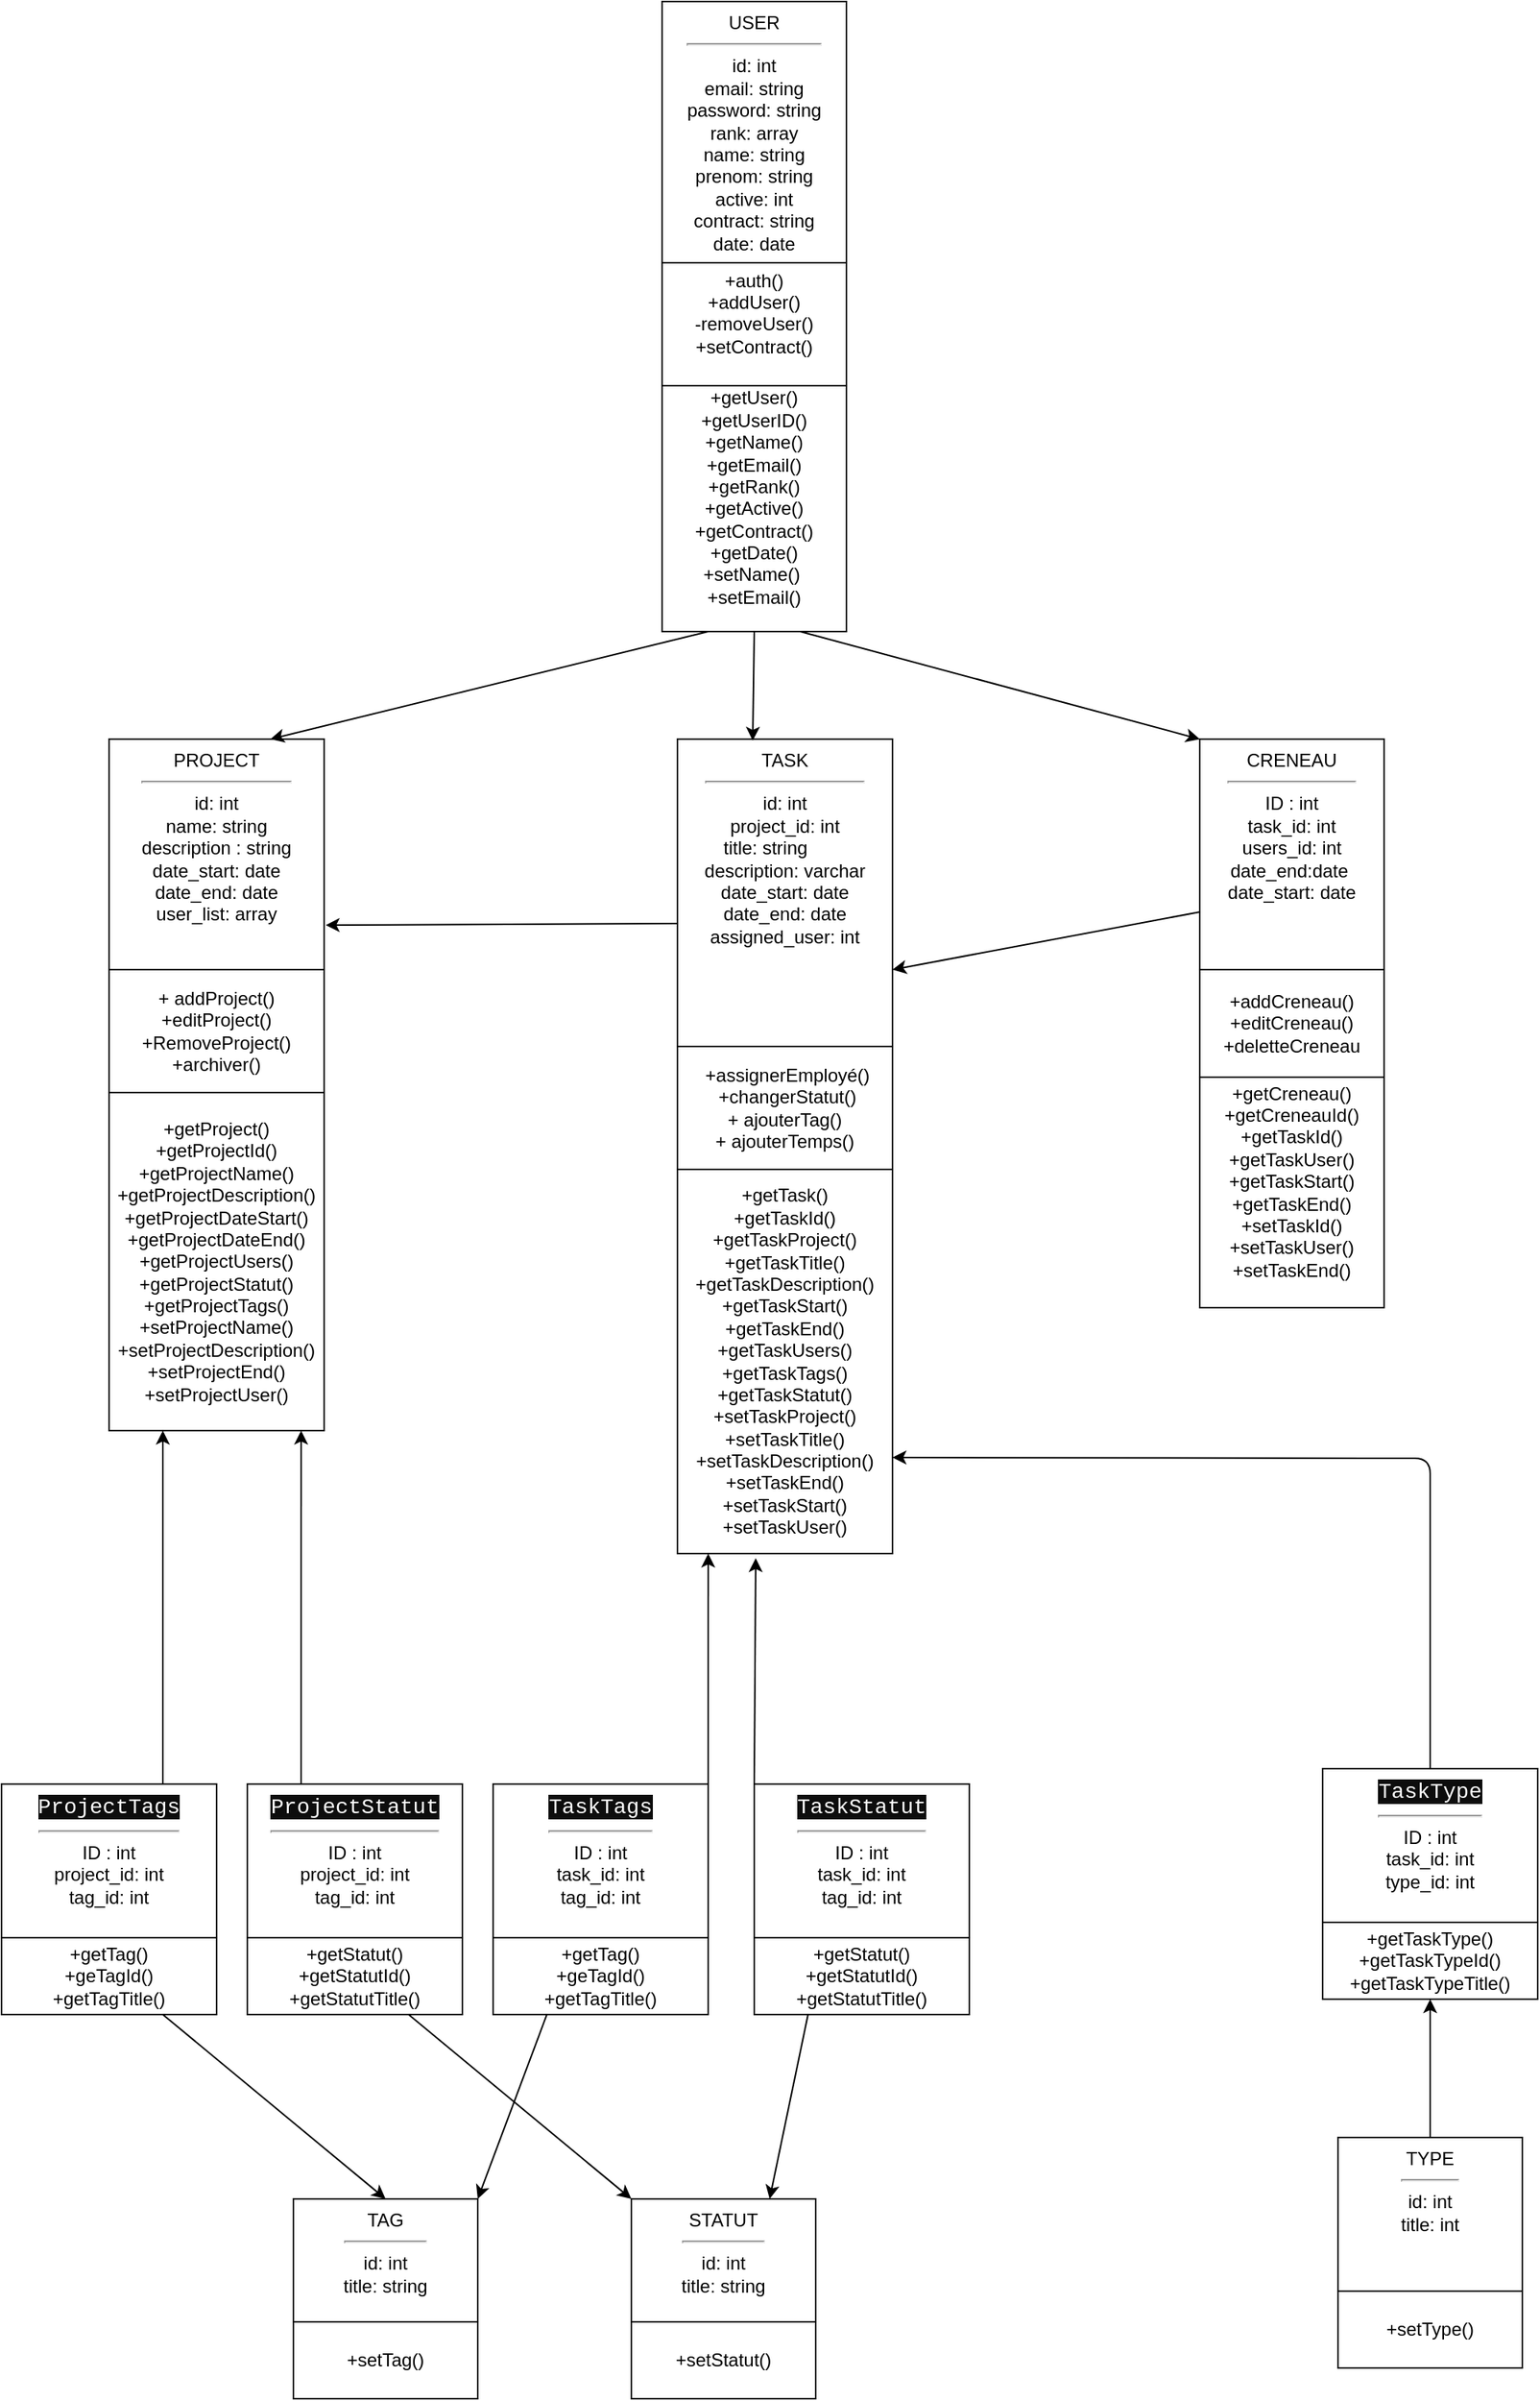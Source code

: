 <mxfile>
    <diagram id="8ZDKUlsk_YLwseFVu2Fd" name="Page-1">
        <mxGraphModel dx="1706" dy="2224" grid="1" gridSize="10" guides="1" tooltips="1" connect="1" arrows="1" fold="1" page="1" pageScale="1" pageWidth="850" pageHeight="1100" math="0" shadow="0">
            <root>
                <mxCell id="0"/>
                <mxCell id="1" parent="0"/>
                <mxCell id="4" value="USER&lt;hr&gt;id: int&lt;br&gt;email: string&lt;br&gt;password: string&lt;br&gt;rank: array&lt;br&gt;name: string&lt;br&gt;prenom: string&lt;br&gt;active: int&lt;br&gt;contract: string&lt;br&gt;date: date" style="rounded=0;whiteSpace=wrap;html=1;verticalAlign=top;" parent="1" vertex="1">
                    <mxGeometry x="480" y="-480" width="120" height="170" as="geometry"/>
                </mxCell>
                <mxCell id="5" value="PROJECT&lt;hr&gt;id: int&lt;br&gt;name: string&lt;br&gt;description : string&lt;br&gt;date_start: date&lt;br&gt;date_end: date&lt;br&gt;user_list: array&lt;br&gt;" style="rounded=0;whiteSpace=wrap;html=1;verticalAlign=top;" parent="1" vertex="1">
                    <mxGeometry x="120" width="140" height="150" as="geometry"/>
                </mxCell>
                <mxCell id="80" style="edgeStyle=none;html=1;exitX=0;exitY=0.6;exitDx=0;exitDy=0;exitPerimeter=0;entryX=1.007;entryY=0.807;entryDx=0;entryDy=0;entryPerimeter=0;" edge="1" parent="1" source="6" target="5">
                    <mxGeometry relative="1" as="geometry">
                        <mxPoint x="480" y="120" as="sourcePoint"/>
                        <mxPoint x="270" y="120" as="targetPoint"/>
                    </mxGeometry>
                </mxCell>
                <mxCell id="6" value="TASK&lt;br&gt;&lt;hr&gt;id: int&lt;br&gt;project_id: int&lt;br&gt;title: string&lt;span style=&quot;white-space: pre;&quot;&gt;&#9;&lt;/span&gt;&lt;br&gt;description: varchar&lt;br&gt;date_start: date&lt;br&gt;date_end: date&lt;br&gt;assigned_user: int&lt;br&gt;&lt;font style=&quot;&quot;&gt;&lt;br&gt;&lt;br&gt;&lt;br&gt;&lt;/font&gt;" style="rounded=0;whiteSpace=wrap;html=1;verticalAlign=top;" parent="1" vertex="1">
                    <mxGeometry x="490" width="140" height="200" as="geometry"/>
                </mxCell>
                <mxCell id="79" style="edgeStyle=none;html=1;exitX=0;exitY=0.75;exitDx=0;exitDy=0;entryX=1;entryY=0.75;entryDx=0;entryDy=0;" edge="1" parent="1" source="7" target="6">
                    <mxGeometry relative="1" as="geometry"/>
                </mxCell>
                <mxCell id="7" value="CRENEAU&lt;hr&gt;ID : int&lt;br&gt;task_id: int&lt;br&gt;users_id: int&lt;br&gt;&lt;font style=&quot;&quot;&gt;date_end:date&amp;nbsp;&lt;br&gt;date_start: date&lt;br&gt;&lt;/font&gt;" style="rounded=0;whiteSpace=wrap;html=1;verticalAlign=top;" parent="1" vertex="1">
                    <mxGeometry x="830" width="120" height="150" as="geometry"/>
                </mxCell>
                <mxCell id="9" value="STATUT&lt;hr&gt;id: int&lt;br&gt;title: string" style="rounded=0;whiteSpace=wrap;html=1;verticalAlign=top;" parent="1" vertex="1">
                    <mxGeometry x="460" y="950" width="120" height="80" as="geometry"/>
                </mxCell>
                <mxCell id="11" value="TAG&lt;hr&gt;id: int&lt;br&gt;title: string" style="rounded=0;whiteSpace=wrap;html=1;verticalAlign=top;" parent="1" vertex="1">
                    <mxGeometry x="240" y="950" width="120" height="80" as="geometry"/>
                </mxCell>
                <mxCell id="13" value="+ addProject()&lt;br&gt;+editProject()&lt;br&gt;+RemoveProject()&lt;br&gt;+archiver()" style="rounded=0;whiteSpace=wrap;html=1;" parent="1" vertex="1">
                    <mxGeometry x="120" y="150" width="140" height="80" as="geometry"/>
                </mxCell>
                <mxCell id="17" value="+auth()&lt;br&gt;+addUser()&lt;br&gt;-removeUser()&lt;br&gt;+setContract()&lt;br&gt;&lt;div style=&quot;text-align: left;&quot;&gt;&lt;br&gt;&lt;/div&gt;" style="rounded=0;whiteSpace=wrap;html=1;" parent="1" vertex="1">
                    <mxGeometry x="480" y="-310" width="120" height="80" as="geometry"/>
                </mxCell>
                <mxCell id="18" value="&amp;nbsp;+assignerEmployé()&lt;br&gt;&amp;nbsp;+changerStatut()&lt;br&gt;+ ajouterTag()&lt;br&gt;+ ajouterTemps()" style="rounded=0;whiteSpace=wrap;html=1;" parent="1" vertex="1">
                    <mxGeometry x="490" y="200" width="140" height="80" as="geometry"/>
                </mxCell>
                <mxCell id="19" value="+addCreneau()&lt;br&gt;+editCreneau()&lt;br&gt;+deletteCreneau&lt;span style=&quot;color: rgba(0, 0, 0, 0); font-family: monospace; font-size: 0px; text-align: start;&quot;&gt;%3CmxGraphModel%3E%3Croot%3E%3CmxCell%20id%3D%220%22%2F%3E%3CmxCell%20id%3D%221%22%20parent%3D%220%22%2F%3E%3CmxCell%20id%3D%222%22%20value%3D%22%26amp%3Bnbsp%3B%2BassignerEmploy%C3%A9()%26lt%3Bbr%26gt%3B%26amp%3Bnbsp%3B%2BchangerStatut()%26lt%3Bbr%26gt%3B%2B%20ajouterTag()%26lt%3Bbr%26gt%3B%2B%20ajouterTemps()%22%20style%3D%22rounded%3D0%3BwhiteSpace%3Dwrap%3Bhtml%3D1%3B%22%20vertex%3D%221%22%20parent%3D%221%22%3E%3CmxGeometry%20x%3D%22520%22%20y%3D%22230%22%20width%3D%22140%22%20height%3D%2280%22%20as%3D%22geometry%22%2F%3E%3C%2FmxCell%3E%3C%2Froot%3E%3C%2FmxGraphModel%3E&lt;/span&gt;" style="rounded=0;whiteSpace=wrap;html=1;" parent="1" vertex="1">
                    <mxGeometry x="830" y="150" width="120" height="70" as="geometry"/>
                </mxCell>
                <mxCell id="20" value="+setStatut()" style="rounded=0;whiteSpace=wrap;html=1;" parent="1" vertex="1">
                    <mxGeometry x="460" y="1030" width="120" height="50" as="geometry"/>
                </mxCell>
                <mxCell id="21" value="+setTag()" style="rounded=0;whiteSpace=wrap;html=1;" parent="1" vertex="1">
                    <mxGeometry x="240" y="1030" width="120" height="50" as="geometry"/>
                </mxCell>
                <mxCell id="82" style="edgeStyle=none;html=1;exitX=0.75;exitY=0;exitDx=0;exitDy=0;entryX=0.25;entryY=1;entryDx=0;entryDy=0;" edge="1" parent="1" source="40" target="46">
                    <mxGeometry relative="1" as="geometry"/>
                </mxCell>
                <mxCell id="40" value="&lt;span style=&quot;color: rgb(255, 255, 255); font-family: ui-monospace, SFMono-Regular, &amp;quot;SF Mono&amp;quot;, Menlo, Consolas, &amp;quot;Liberation Mono&amp;quot;, monospace; font-size: 14px; text-align: left; background-color: rgb(13, 13, 13);&quot;&gt;ProjectTags&lt;/span&gt;&lt;hr&gt;ID : int&lt;br&gt;project_id: int&lt;br&gt;tag_id: int" style="rounded=0;whiteSpace=wrap;html=1;verticalAlign=top;" parent="1" vertex="1">
                    <mxGeometry x="50" y="680" width="140" height="100" as="geometry"/>
                </mxCell>
                <mxCell id="59" style="edgeStyle=none;html=1;exitX=0.25;exitY=1;exitDx=0;exitDy=0;entryX=0.75;entryY=0;entryDx=0;entryDy=0;" edge="1" parent="1" source="44" target="5">
                    <mxGeometry relative="1" as="geometry"/>
                </mxCell>
                <mxCell id="60" style="edgeStyle=none;html=1;exitX=0.5;exitY=1;exitDx=0;exitDy=0;entryX=0.35;entryY=0.005;entryDx=0;entryDy=0;entryPerimeter=0;" edge="1" parent="1" source="44" target="6">
                    <mxGeometry relative="1" as="geometry"/>
                </mxCell>
                <mxCell id="61" style="edgeStyle=none;html=1;exitX=0.75;exitY=1;exitDx=0;exitDy=0;entryX=0;entryY=0;entryDx=0;entryDy=0;" edge="1" parent="1" source="44" target="7">
                    <mxGeometry relative="1" as="geometry"/>
                </mxCell>
                <mxCell id="44" value="&lt;div&gt;+getUser()&lt;/div&gt;&lt;div&gt;+getUserID()&lt;/div&gt;&lt;div&gt;+getName()&lt;/div&gt;&lt;div&gt;+getEmail()&lt;br&gt;+getRank()&lt;/div&gt;&lt;div&gt;+getActive()&lt;br&gt;+getContract()&lt;br&gt;+getDate()&lt;/div&gt;&lt;div&gt;+setName()&amp;nbsp;&lt;/div&gt;&lt;div&gt;+setEmail()&lt;br&gt;&lt;br&gt;&lt;/div&gt;" style="whiteSpace=wrap;html=1;rounded=0;" vertex="1" parent="1">
                    <mxGeometry x="480" y="-230" width="120" height="160" as="geometry"/>
                </mxCell>
                <mxCell id="46" value="+getProject()&lt;br&gt;+getProjectId()&lt;br&gt;+getProjectName()&lt;br&gt;+getProjectDescription()&lt;br&gt;+getProjectDateStart()&lt;br&gt;+getProjectDateEnd()&lt;br&gt;+getProjectUsers()&lt;br&gt;+getProjectStatut()&lt;br&gt;+getProjectTags()&lt;br&gt;+setProjectName()&lt;br&gt;+setProjectDescription()&lt;br&gt;+setProjectEnd()&lt;br&gt;+setProjectUser()" style="rounded=0;whiteSpace=wrap;html=1;" vertex="1" parent="1">
                    <mxGeometry x="120" y="230" width="140" height="220" as="geometry"/>
                </mxCell>
                <mxCell id="76" style="edgeStyle=none;html=1;exitX=0.5;exitY=0;exitDx=0;exitDy=0;" edge="1" parent="1" source="47" target="75">
                    <mxGeometry relative="1" as="geometry"/>
                </mxCell>
                <mxCell id="47" value="TYPE&lt;hr&gt;id: int&lt;br&gt;title: int&lt;br&gt;" style="rounded=0;whiteSpace=wrap;html=1;verticalAlign=top;" vertex="1" parent="1">
                    <mxGeometry x="920" y="910" width="120" height="100" as="geometry"/>
                </mxCell>
                <mxCell id="77" style="edgeStyle=none;html=1;exitX=0.5;exitY=0;exitDx=0;exitDy=0;" edge="1" parent="1" source="48" target="47">
                    <mxGeometry relative="1" as="geometry"/>
                </mxCell>
                <mxCell id="48" value="+setType()" style="rounded=0;whiteSpace=wrap;html=1;" vertex="1" parent="1">
                    <mxGeometry x="920" y="1010" width="120" height="50" as="geometry"/>
                </mxCell>
                <mxCell id="49" value="+getTask()&lt;br&gt;+getTaskId()&lt;br&gt;+getTaskProject()&lt;br&gt;+getTaskTitle()&lt;br&gt;+getTaskDescription()&lt;br&gt;+getTaskStart()&lt;br&gt;+getTaskEnd()&lt;br&gt;+getTaskUsers()&lt;br&gt;+getTaskTags()&lt;br&gt;+getTaskStatut()&lt;br&gt;+setTaskProject()&lt;br&gt;+setTaskTitle()&lt;br&gt;+setTaskDescription()&lt;br&gt;+setTaskEnd()&lt;br&gt;+setTaskStart()&lt;br&gt;+setTaskUser()&lt;br&gt;" style="rounded=0;whiteSpace=wrap;html=1;" vertex="1" parent="1">
                    <mxGeometry x="490" y="280" width="140" height="250" as="geometry"/>
                </mxCell>
                <mxCell id="50" value="+getCreneau()&lt;br&gt;+getCreneauId()&lt;br&gt;+getTaskId()&lt;br&gt;+getTaskUser()&lt;br&gt;+getTaskStart()&lt;br&gt;+getTaskEnd()&lt;br&gt;+setTaskId()&lt;br&gt;+setTaskUser()&lt;br&gt;+setTaskEnd()&lt;br&gt;&lt;span style=&quot;color: rgba(0, 0, 0, 0); font-family: monospace; font-size: 0px; text-align: start;&quot;&gt;%3CmxGraphModel%3E%3Croot%3E%3CmxCell%20id%3D%220%22%2F%3E%3CmxCell%20id%3D%221%22%20parent%3D%220%22%2F%3E%3CmxCell%20id%3D%222%22%20value%3D%22%26amp%3Bnbsp%3B%2BassignerEmploy%C3%A9()%26lt%3Bbr%26gt%3B%26amp%3Bnbsp%3B%2BchangerStatut()%26lt%3Bbr%26gt%3B%2B%20ajouterTag()%26lt%3Bbr%26gt%3B%2B%20ajouterTemps()%22%20style%3D%22rounded%3D0%3BwhiteSpace%3Dwrap%3Bhtml%3D1%3B%22%20vertex%3D%221%22%20parent%3D%221%22%3E%3CmxGeometry%20x%3D%22520%22%20y%3D%22230%22%20width%3D%22140%22%20height%3D%2280%22%20as%3D%22geometry%22%2F%3E%3C%2FmxCell%3E%3C%2Froot%3E%3C%2FmxGraphModel%3E&lt;/span&gt;" style="rounded=0;whiteSpace=wrap;html=1;" vertex="1" parent="1">
                    <mxGeometry x="830" y="220" width="120" height="150" as="geometry"/>
                </mxCell>
                <mxCell id="85" style="edgeStyle=none;html=1;exitX=0.75;exitY=1;exitDx=0;exitDy=0;entryX=0.5;entryY=0;entryDx=0;entryDy=0;" edge="1" parent="1" source="51" target="11">
                    <mxGeometry relative="1" as="geometry"/>
                </mxCell>
                <mxCell id="51" value="+getTag()&lt;br&gt;+geTagId()&lt;br&gt;+getTagTitle()" style="rounded=0;whiteSpace=wrap;html=1;" vertex="1" parent="1">
                    <mxGeometry x="50" y="780" width="140" height="50" as="geometry"/>
                </mxCell>
                <mxCell id="83" style="edgeStyle=none;html=1;exitX=0.25;exitY=0;exitDx=0;exitDy=0;entryX=0.893;entryY=1;entryDx=0;entryDy=0;entryPerimeter=0;" edge="1" parent="1" source="52" target="46">
                    <mxGeometry relative="1" as="geometry"/>
                </mxCell>
                <mxCell id="52" value="&lt;span style=&quot;color: rgb(255, 255, 255); font-family: ui-monospace, SFMono-Regular, &amp;quot;SF Mono&amp;quot;, Menlo, Consolas, &amp;quot;Liberation Mono&amp;quot;, monospace; font-size: 14px; text-align: left; background-color: rgb(13, 13, 13);&quot;&gt;ProjectStatut&lt;/span&gt;&lt;hr&gt;ID : int&lt;br&gt;project_id: int&lt;br&gt;tag_id: int" style="rounded=0;whiteSpace=wrap;html=1;verticalAlign=top;" vertex="1" parent="1">
                    <mxGeometry x="210" y="680" width="140" height="100" as="geometry"/>
                </mxCell>
                <mxCell id="84" style="edgeStyle=none;html=1;exitX=0.75;exitY=1;exitDx=0;exitDy=0;entryX=0;entryY=0;entryDx=0;entryDy=0;" edge="1" parent="1" source="53" target="9">
                    <mxGeometry relative="1" as="geometry"/>
                </mxCell>
                <mxCell id="53" value="+getStatut()&lt;br&gt;+getStatutId()&lt;br&gt;+getStatutTitle()" style="rounded=0;whiteSpace=wrap;html=1;" vertex="1" parent="1">
                    <mxGeometry x="210" y="780" width="140" height="50" as="geometry"/>
                </mxCell>
                <mxCell id="88" style="edgeStyle=none;html=1;exitX=1;exitY=0;exitDx=0;exitDy=0;entryX=0.143;entryY=1;entryDx=0;entryDy=0;entryPerimeter=0;" edge="1" parent="1" source="54" target="49">
                    <mxGeometry relative="1" as="geometry">
                        <mxPoint x="500" y="610" as="targetPoint"/>
                    </mxGeometry>
                </mxCell>
                <mxCell id="54" value="&lt;span style=&quot;color: rgb(255, 255, 255); font-family: ui-monospace, SFMono-Regular, &amp;quot;SF Mono&amp;quot;, Menlo, Consolas, &amp;quot;Liberation Mono&amp;quot;, monospace; font-size: 14px; text-align: left; background-color: rgb(13, 13, 13);&quot;&gt;TaskTags&lt;/span&gt;&lt;hr&gt;ID : int&lt;br&gt;task_id: int&lt;br&gt;tag_id: int" style="rounded=0;whiteSpace=wrap;html=1;verticalAlign=top;" vertex="1" parent="1">
                    <mxGeometry x="370" y="680" width="140" height="100" as="geometry"/>
                </mxCell>
                <mxCell id="86" style="edgeStyle=none;html=1;exitX=0.25;exitY=1;exitDx=0;exitDy=0;entryX=1;entryY=0;entryDx=0;entryDy=0;" edge="1" parent="1" source="55" target="11">
                    <mxGeometry relative="1" as="geometry"/>
                </mxCell>
                <mxCell id="55" value="+getTag()&lt;br&gt;+geTagId()&lt;br&gt;+getTagTitle()" style="rounded=0;whiteSpace=wrap;html=1;" vertex="1" parent="1">
                    <mxGeometry x="370" y="780" width="140" height="50" as="geometry"/>
                </mxCell>
                <mxCell id="90" style="edgeStyle=none;html=1;exitX=0;exitY=0;exitDx=0;exitDy=0;entryX=0.364;entryY=1.012;entryDx=0;entryDy=0;entryPerimeter=0;" edge="1" parent="1" source="56" target="49">
                    <mxGeometry relative="1" as="geometry"/>
                </mxCell>
                <mxCell id="56" value="&lt;div style=&quot;&quot;&gt;&lt;font face=&quot;ui-monospace, SFMono-Regular, SF Mono, Menlo, Consolas, Liberation Mono, monospace&quot; color=&quot;#ffffff&quot;&gt;&lt;span style=&quot;font-size: 14px; background-color: rgb(13, 13, 13);&quot;&gt;TaskStatut&lt;/span&gt;&lt;/font&gt;&lt;/div&gt;&lt;hr&gt;&lt;div style=&quot;&quot;&gt;&lt;span style=&quot;background-color: initial;&quot;&gt;ID : int&lt;/span&gt;&lt;/div&gt;task_id: int&lt;br&gt;tag_id: int" style="rounded=0;whiteSpace=wrap;html=1;verticalAlign=top;align=center;" vertex="1" parent="1">
                    <mxGeometry x="540" y="680" width="140" height="100" as="geometry"/>
                </mxCell>
                <mxCell id="87" style="edgeStyle=none;html=1;exitX=0.25;exitY=1;exitDx=0;exitDy=0;entryX=0.75;entryY=0;entryDx=0;entryDy=0;" edge="1" parent="1" source="58" target="9">
                    <mxGeometry relative="1" as="geometry"/>
                </mxCell>
                <mxCell id="58" value="+getStatut()&lt;br&gt;+getStatutId()&lt;br&gt;+getStatutTitle()" style="rounded=0;whiteSpace=wrap;html=1;" vertex="1" parent="1">
                    <mxGeometry x="540" y="780" width="140" height="50" as="geometry"/>
                </mxCell>
                <mxCell id="78" style="edgeStyle=none;html=1;exitX=0.5;exitY=0;exitDx=0;exitDy=0;entryX=1;entryY=0.75;entryDx=0;entryDy=0;" edge="1" parent="1" source="74" target="49">
                    <mxGeometry relative="1" as="geometry">
                        <Array as="points">
                            <mxPoint x="980" y="468"/>
                        </Array>
                    </mxGeometry>
                </mxCell>
                <mxCell id="74" value="&lt;div style=&quot;&quot;&gt;&lt;font face=&quot;ui-monospace, SFMono-Regular, SF Mono, Menlo, Consolas, Liberation Mono, monospace&quot; color=&quot;#ffffff&quot;&gt;&lt;span style=&quot;font-size: 14px; background-color: rgb(13, 13, 13);&quot;&gt;TaskType&lt;/span&gt;&lt;/font&gt;&lt;/div&gt;&lt;hr&gt;&lt;div style=&quot;&quot;&gt;&lt;span style=&quot;background-color: initial;&quot;&gt;ID : int&lt;/span&gt;&lt;/div&gt;task_id: int&lt;br&gt;type_id: int" style="rounded=0;whiteSpace=wrap;html=1;verticalAlign=top;align=center;" vertex="1" parent="1">
                    <mxGeometry x="910" y="670" width="140" height="100" as="geometry"/>
                </mxCell>
                <mxCell id="75" value="+getTaskType()&lt;br&gt;+getTaskTypeId()&lt;br&gt;+getTaskTypeTitle()" style="rounded=0;whiteSpace=wrap;html=1;" vertex="1" parent="1">
                    <mxGeometry x="910" y="770" width="140" height="50" as="geometry"/>
                </mxCell>
            </root>
        </mxGraphModel>
    </diagram>
</mxfile>